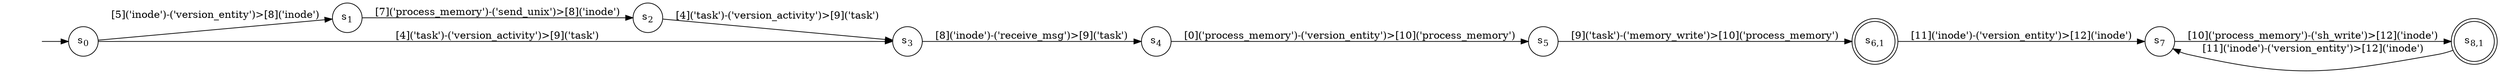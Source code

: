 digraph DFA {
    rankdir = LR;
    I [style = invis];
    I -> S0;
    S0 [label = <s<sub>0</sub>>, shape = circle];
    S1 [label = <s<sub>1</sub>>, shape = circle];
    S2 [label = <s<sub>2</sub>>, shape = circle];
    S3 [label = <s<sub>3</sub>>, shape = circle];
    S4 [label = <s<sub>4</sub>>, shape = circle];
    S5 [label = <s<sub>5</sub>>, shape = circle];
    S6 [label = <s<sub>6,1</sub>>, shape = circle, peripheries = 2];
    S7 [label = <s<sub>7</sub>>, shape = circle];
    S8 [label = <s<sub>8,1</sub>>, shape = circle, peripheries = 2];
    S8 -> S7 [label = "[11]('inode')-('version_entity')>[12]('inode')"];
    S7 -> S8 [label = "[10]('process_memory')-('sh_write')>[12]('inode')"];
    S6 -> S7 [label = "[11]('inode')-('version_entity')>[12]('inode')"];
    S5 -> S6 [label = "[9]('task')-('memory_write')>[10]('process_memory')"];
    S4 -> S5 [label = "[0]('process_memory')-('version_entity')>[10]('process_memory')"];
    S3 -> S4 [label = "[8]('inode')-('receive_msg')>[9]('task')"];
    S2 -> S3 [label = "[4]('task')-('version_activity')>[9]('task')"];
    S1 -> S2 [label = "[7]('process_memory')-('send_unix')>[8]('inode')"];
    S0 -> S1 [label = "[5]('inode')-('version_entity')>[8]('inode')"];
    S0 -> S3 [label = "[4]('task')-('version_activity')>[9]('task')"];
}
